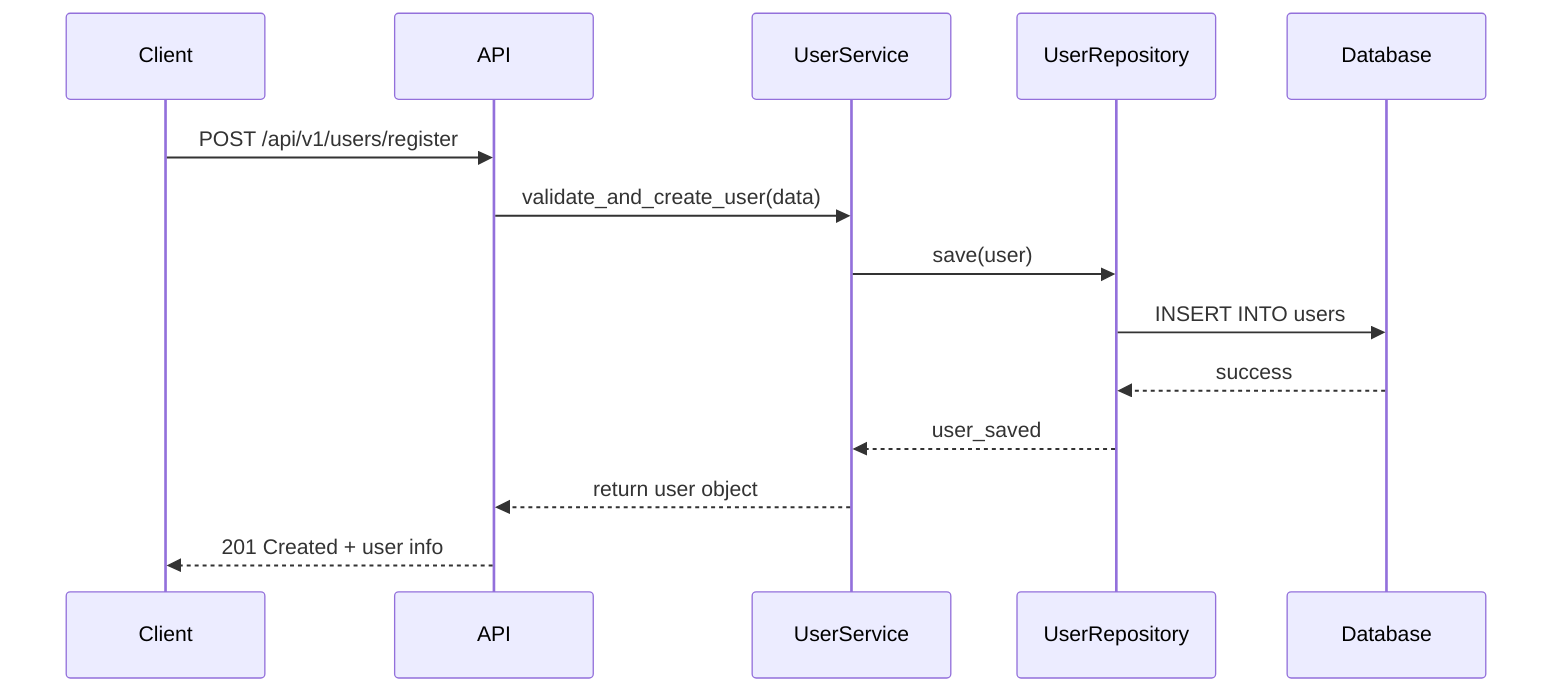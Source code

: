 sequenceDiagram
    participant Client
    participant API
    participant UserService
    participant UserRepository
    participant Database

    Client->>API: POST /api/v1/users/register
    API->>UserService: validate_and_create_user(data)
    UserService->>UserRepository: save(user)
    UserRepository->>Database: INSERT INTO users
    Database-->>UserRepository: success
    UserRepository-->>UserService: user_saved
    UserService-->>API: return user object
    API-->>Client: 201 Created + user info